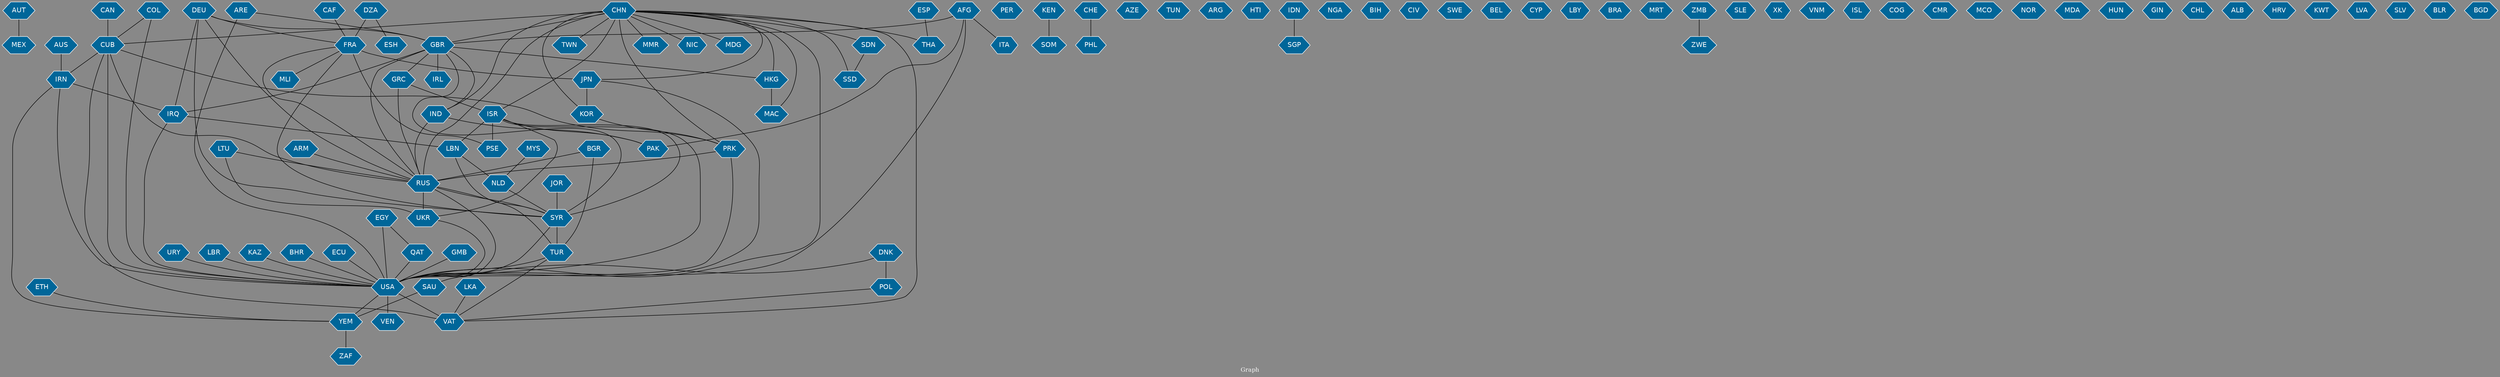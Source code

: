 // Countries together in item graph
graph {
	graph [bgcolor="#888888" fontcolor=white fontsize=12 label="Graph" outputorder=edgesfirst overlap=prism]
	node [color=white fillcolor="#006699" fontcolor=white fontname=Helvetica shape=hexagon style=filled]
	edge [arrowhead=open color=black fontcolor=white fontname=Courier fontsize=12]
		MEX [label=MEX]
		CUB [label=CUB]
		CHN [label=CHN]
		FRA [label=FRA]
		PER [label=PER]
		SSD [label=SSD]
		SDN [label=SDN]
		IRQ [label=IRQ]
		LBN [label=LBN]
		SOM [label=SOM]
		PHL [label=PHL]
		HKG [label=HKG]
		QAT [label=QAT]
		USA [label=USA]
		IND [label=IND]
		GMB [label=GMB]
		ISR [label=ISR]
		PSE [label=PSE]
		AZE [label=AZE]
		TUN [label=TUN]
		RUS [label=RUS]
		AFG [label=AFG]
		ZAF [label=ZAF]
		YEM [label=YEM]
		MYS [label=MYS]
		SYR [label=SYR]
		TUR [label=TUR]
		ARG [label=ARG]
		VAT [label=VAT]
		AUS [label=AUS]
		JPN [label=JPN]
		UKR [label=UKR]
		GBR [label=GBR]
		DEU [label=DEU]
		PAK [label=PAK]
		PRK [label=PRK]
		VEN [label=VEN]
		IRN [label=IRN]
		COL [label=COL]
		HTI [label=HTI]
		DZA [label=DZA]
		KOR [label=KOR]
		IDN [label=IDN]
		GRC [label=GRC]
		THA [label=THA]
		TWN [label=TWN]
		NGA [label=NGA]
		URY [label=URY]
		EGY [label=EGY]
		BIH [label=BIH]
		ITA [label=ITA]
		ARM [label=ARM]
		SAU [label=SAU]
		JOR [label=JOR]
		CIV [label=CIV]
		SWE [label=SWE]
		CAF [label=CAF]
		BEL [label=BEL]
		CYP [label=CYP]
		CAN [label=CAN]
		LBR [label=LBR]
		LBY [label=LBY]
		MMR [label=MMR]
		BRA [label=BRA]
		KEN [label=KEN]
		LTU [label=LTU]
		KAZ [label=KAZ]
		LKA [label=LKA]
		ARE [label=ARE]
		MRT [label=MRT]
		ZMB [label=ZMB]
		ZWE [label=ZWE]
		ESP [label=ESP]
		POL [label=POL]
		DNK [label=DNK]
		SLE [label=SLE]
		IRL [label=IRL]
		XK [label=XK]
		VNM [label=VNM]
		ISL [label=ISL]
		NLD [label=NLD]
		COG [label=COG]
		ESH [label=ESH]
		BHR [label=BHR]
		NIC [label=NIC]
		ETH [label=ETH]
		AUT [label=AUT]
		CHE [label=CHE]
		MLI [label=MLI]
		CMR [label=CMR]
		MCO [label=MCO]
		NOR [label=NOR]
		MDA [label=MDA]
		HUN [label=HUN]
		MAC [label=MAC]
		GIN [label=GIN]
		ECU [label=ECU]
		MDG [label=MDG]
		CHL [label=CHL]
		ALB [label=ALB]
		HRV [label=HRV]
		SGP [label=SGP]
		KWT [label=KWT]
		LVA [label=LVA]
		BGR [label=BGR]
		SLV [label=SLV]
		BLR [label=BLR]
		BGD [label=BGD]
			SYR -- TUR [weight=1]
			CHN -- MAC [weight=1]
			AUT -- MEX [weight=1]
			USA -- VAT [weight=2]
			LTU -- RUS [weight=2]
			CAF -- FRA [weight=1]
			SAU -- YEM [weight=1]
			URY -- USA [weight=3]
			CHN -- VAT [weight=3]
			AFG -- GBR [weight=1]
			SDN -- SSD [weight=2]
			IRQ -- LBN [weight=3]
			DEU -- GBR [weight=1]
			AFG -- USA [weight=3]
			TUR -- VAT [weight=1]
			ISR -- UKR [weight=2]
			CHE -- PHL [weight=1]
			LBR -- USA [weight=1]
			CHN -- PRK [weight=7]
			CHN -- ISR [weight=1]
			JOR -- SYR [weight=13]
			USA -- YEM [weight=5]
			ISR -- PAK [weight=1]
			CUB -- IRN [weight=1]
			TUR -- USA [weight=3]
			FRA -- MLI [weight=2]
			PRK -- USA [weight=15]
			DEU -- SYR [weight=1]
			CHN -- SDN [weight=1]
			ISR -- LBN [weight=3]
			ARE -- USA [weight=4]
			POL -- VAT [weight=1]
			CUB -- RUS [weight=2]
			ARE -- GBR [weight=1]
			KOR -- PRK [weight=2]
			DEU -- RUS [weight=2]
			JPN -- USA [weight=2]
			COL -- CUB [weight=1]
			EGY -- QAT [weight=1]
			CHN -- USA [weight=10]
			QAT -- USA [weight=5]
			ARM -- RUS [weight=1]
			LBN -- NLD [weight=2]
			LTU -- UKR [weight=1]
			RUS -- SYR [weight=3]
			GBR -- IND [weight=1]
			CHN -- IND [weight=1]
			GBR -- HKG [weight=4]
			CHN -- TWN [weight=4]
			ECU -- USA [weight=1]
			DZA -- FRA [weight=2]
			RUS -- TUR [weight=3]
			EGY -- USA [weight=5]
			YEM -- ZAF [weight=6]
			CHN -- JPN [weight=1]
			GBR -- IRL [weight=2]
			KAZ -- USA [weight=2]
			DEU -- IRQ [weight=1]
			LBN -- SYR [weight=4]
			CUB -- VAT [weight=4]
			GRC -- ISR [weight=1]
			ISR -- USA [weight=1]
			CHN -- THA [weight=1]
			UKR -- USA [weight=1]
			GBR -- RUS [weight=4]
			KEN -- SOM [weight=4]
			IDN -- SGP [weight=2]
			LKA -- VAT [weight=1]
			IRN -- YEM [weight=3]
			ESP -- THA [weight=1]
			GBR -- IRQ [weight=2]
			CHN -- CUB [weight=5]
			CHN -- NIC [weight=1]
			GBR -- SYR [weight=3]
			BGR -- TUR [weight=1]
			GRC -- RUS [weight=2]
			DEU -- FRA [weight=1]
			BGR -- RUS [weight=1]
			ISR -- PSE [weight=47]
			IND -- PAK [weight=6]
			IRN -- IRQ [weight=5]
			GMB -- USA [weight=1]
			DNK -- SAU [weight=1]
			CHN -- MDG [weight=1]
			CHN -- MMR [weight=1]
			DZA -- ESH [weight=1]
			NLD -- SYR [weight=2]
			FRA -- SYR [weight=1]
			FRA -- JPN [weight=3]
			COL -- USA [weight=1]
			CAN -- CUB [weight=1]
			CHN -- SSD [weight=1]
			DNK -- POL [weight=3]
			RUS -- UKR [weight=22]
			FRA -- RUS [weight=3]
			IRN -- USA [weight=7]
			FRA -- PSE [weight=5]
			CHN -- KOR [weight=2]
			AUS -- IRN [weight=4]
			SYR -- USA [weight=2]
			GBR -- GRC [weight=4]
			MYS -- NLD [weight=1]
			ISR -- SYR [weight=3]
			CHN -- GBR [weight=4]
			AFG -- ITA [weight=1]
			IRQ -- USA [weight=1]
			HKG -- MAC [weight=1]
			JPN -- KOR [weight=8]
			IND -- RUS [weight=5]
			AFG -- PAK [weight=4]
			ZMB -- ZWE [weight=2]
			CHN -- RUS [weight=5]
			RUS -- USA [weight=6]
			USA -- VEN [weight=3]
			CUB -- USA [weight=27]
			CUB -- PRK [weight=2]
			PRK -- RUS [weight=1]
			BHR -- USA [weight=1]
			ETH -- YEM [weight=1]
			CHN -- HKG [weight=6]
}